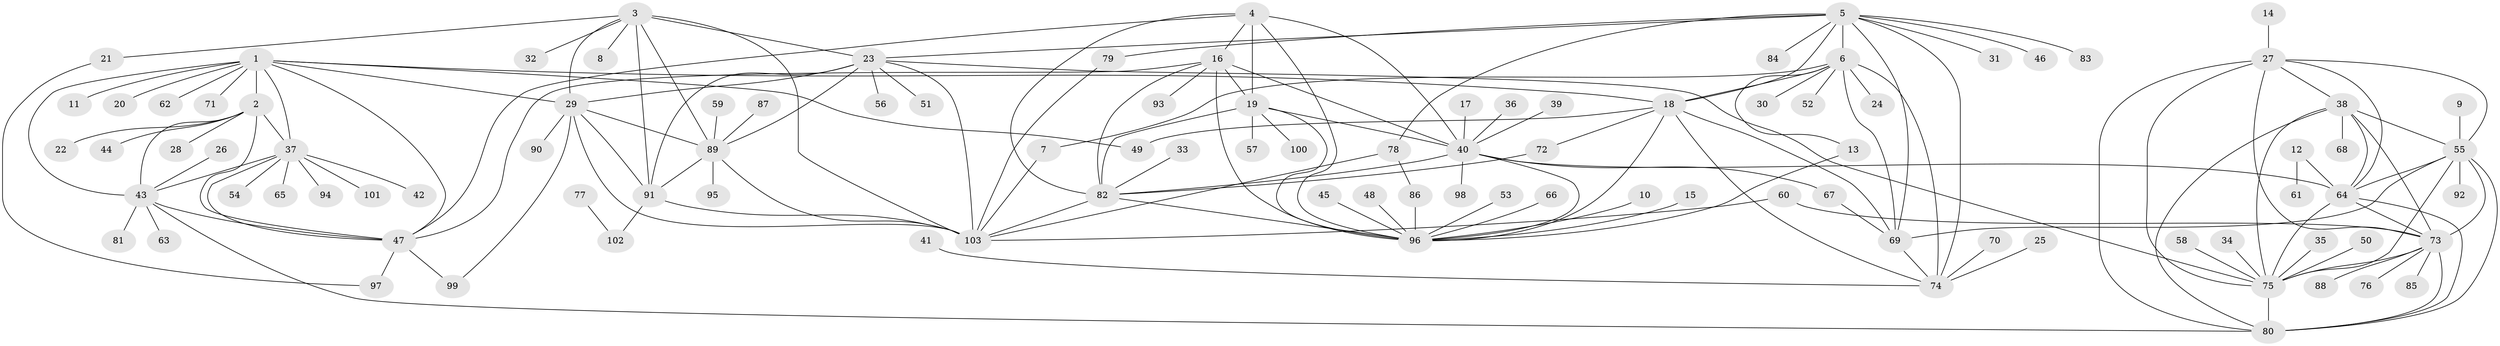 // original degree distribution, {6: 0.02054794520547945, 10: 0.0410958904109589, 11: 0.04794520547945205, 9: 0.03424657534246575, 12: 0.02054794520547945, 8: 0.04794520547945205, 7: 0.0136986301369863, 13: 0.00684931506849315, 16: 0.00684931506849315, 2: 0.1643835616438356, 1: 0.5753424657534246, 3: 0.02054794520547945}
// Generated by graph-tools (version 1.1) at 2025/37/03/04/25 23:37:45]
// undirected, 103 vertices, 167 edges
graph export_dot {
  node [color=gray90,style=filled];
  1;
  2;
  3;
  4;
  5;
  6;
  7;
  8;
  9;
  10;
  11;
  12;
  13;
  14;
  15;
  16;
  17;
  18;
  19;
  20;
  21;
  22;
  23;
  24;
  25;
  26;
  27;
  28;
  29;
  30;
  31;
  32;
  33;
  34;
  35;
  36;
  37;
  38;
  39;
  40;
  41;
  42;
  43;
  44;
  45;
  46;
  47;
  48;
  49;
  50;
  51;
  52;
  53;
  54;
  55;
  56;
  57;
  58;
  59;
  60;
  61;
  62;
  63;
  64;
  65;
  66;
  67;
  68;
  69;
  70;
  71;
  72;
  73;
  74;
  75;
  76;
  77;
  78;
  79;
  80;
  81;
  82;
  83;
  84;
  85;
  86;
  87;
  88;
  89;
  90;
  91;
  92;
  93;
  94;
  95;
  96;
  97;
  98;
  99;
  100;
  101;
  102;
  103;
  1 -- 2 [weight=4.0];
  1 -- 11 [weight=1.0];
  1 -- 18 [weight=1.0];
  1 -- 20 [weight=1.0];
  1 -- 29 [weight=1.0];
  1 -- 37 [weight=2.0];
  1 -- 43 [weight=2.0];
  1 -- 47 [weight=2.0];
  1 -- 49 [weight=1.0];
  1 -- 62 [weight=1.0];
  1 -- 71 [weight=1.0];
  2 -- 22 [weight=1.0];
  2 -- 28 [weight=1.0];
  2 -- 37 [weight=2.0];
  2 -- 43 [weight=2.0];
  2 -- 44 [weight=1.0];
  2 -- 47 [weight=2.0];
  3 -- 8 [weight=1.0];
  3 -- 21 [weight=1.0];
  3 -- 23 [weight=2.0];
  3 -- 29 [weight=2.0];
  3 -- 32 [weight=1.0];
  3 -- 89 [weight=2.0];
  3 -- 91 [weight=2.0];
  3 -- 103 [weight=2.0];
  4 -- 16 [weight=2.0];
  4 -- 19 [weight=2.0];
  4 -- 40 [weight=2.0];
  4 -- 47 [weight=1.0];
  4 -- 82 [weight=2.0];
  4 -- 96 [weight=2.0];
  5 -- 6 [weight=4.0];
  5 -- 18 [weight=2.0];
  5 -- 23 [weight=1.0];
  5 -- 31 [weight=1.0];
  5 -- 46 [weight=1.0];
  5 -- 69 [weight=2.0];
  5 -- 74 [weight=2.0];
  5 -- 78 [weight=1.0];
  5 -- 79 [weight=1.0];
  5 -- 83 [weight=1.0];
  5 -- 84 [weight=1.0];
  6 -- 7 [weight=1.0];
  6 -- 13 [weight=1.0];
  6 -- 18 [weight=2.0];
  6 -- 24 [weight=1.0];
  6 -- 30 [weight=1.0];
  6 -- 52 [weight=1.0];
  6 -- 69 [weight=2.0];
  6 -- 74 [weight=2.0];
  7 -- 103 [weight=1.0];
  9 -- 55 [weight=1.0];
  10 -- 96 [weight=1.0];
  12 -- 61 [weight=1.0];
  12 -- 64 [weight=1.0];
  13 -- 96 [weight=1.0];
  14 -- 27 [weight=1.0];
  15 -- 96 [weight=1.0];
  16 -- 19 [weight=1.0];
  16 -- 40 [weight=1.0];
  16 -- 47 [weight=1.0];
  16 -- 82 [weight=1.0];
  16 -- 93 [weight=1.0];
  16 -- 96 [weight=1.0];
  17 -- 40 [weight=1.0];
  18 -- 49 [weight=1.0];
  18 -- 69 [weight=1.0];
  18 -- 72 [weight=1.0];
  18 -- 74 [weight=1.0];
  18 -- 96 [weight=1.0];
  19 -- 40 [weight=1.0];
  19 -- 57 [weight=1.0];
  19 -- 82 [weight=1.0];
  19 -- 96 [weight=1.0];
  19 -- 100 [weight=1.0];
  21 -- 97 [weight=1.0];
  23 -- 29 [weight=1.0];
  23 -- 51 [weight=1.0];
  23 -- 56 [weight=1.0];
  23 -- 75 [weight=1.0];
  23 -- 89 [weight=1.0];
  23 -- 91 [weight=1.0];
  23 -- 103 [weight=1.0];
  25 -- 74 [weight=1.0];
  26 -- 43 [weight=1.0];
  27 -- 38 [weight=1.0];
  27 -- 55 [weight=1.0];
  27 -- 64 [weight=1.0];
  27 -- 73 [weight=1.0];
  27 -- 75 [weight=1.0];
  27 -- 80 [weight=1.0];
  29 -- 89 [weight=1.0];
  29 -- 90 [weight=1.0];
  29 -- 91 [weight=1.0];
  29 -- 99 [weight=1.0];
  29 -- 103 [weight=1.0];
  33 -- 82 [weight=1.0];
  34 -- 75 [weight=1.0];
  35 -- 75 [weight=1.0];
  36 -- 40 [weight=1.0];
  37 -- 42 [weight=1.0];
  37 -- 43 [weight=1.0];
  37 -- 47 [weight=1.0];
  37 -- 54 [weight=1.0];
  37 -- 65 [weight=1.0];
  37 -- 94 [weight=1.0];
  37 -- 101 [weight=1.0];
  38 -- 55 [weight=1.0];
  38 -- 64 [weight=1.0];
  38 -- 68 [weight=1.0];
  38 -- 73 [weight=1.0];
  38 -- 75 [weight=1.0];
  38 -- 80 [weight=1.0];
  39 -- 40 [weight=1.0];
  40 -- 64 [weight=1.0];
  40 -- 67 [weight=1.0];
  40 -- 82 [weight=1.0];
  40 -- 96 [weight=1.0];
  40 -- 98 [weight=1.0];
  41 -- 74 [weight=1.0];
  43 -- 47 [weight=1.0];
  43 -- 63 [weight=1.0];
  43 -- 80 [weight=1.0];
  43 -- 81 [weight=1.0];
  45 -- 96 [weight=1.0];
  47 -- 97 [weight=1.0];
  47 -- 99 [weight=1.0];
  48 -- 96 [weight=1.0];
  50 -- 75 [weight=1.0];
  53 -- 96 [weight=1.0];
  55 -- 64 [weight=1.0];
  55 -- 69 [weight=1.0];
  55 -- 73 [weight=1.0];
  55 -- 75 [weight=1.0];
  55 -- 80 [weight=1.0];
  55 -- 92 [weight=1.0];
  58 -- 75 [weight=1.0];
  59 -- 89 [weight=1.0];
  60 -- 73 [weight=1.0];
  60 -- 103 [weight=1.0];
  64 -- 73 [weight=1.0];
  64 -- 75 [weight=1.0];
  64 -- 80 [weight=1.0];
  66 -- 96 [weight=1.0];
  67 -- 69 [weight=1.0];
  69 -- 74 [weight=1.0];
  70 -- 74 [weight=1.0];
  72 -- 82 [weight=1.0];
  73 -- 75 [weight=1.0];
  73 -- 76 [weight=1.0];
  73 -- 80 [weight=1.0];
  73 -- 85 [weight=1.0];
  73 -- 88 [weight=1.0];
  75 -- 80 [weight=1.0];
  77 -- 102 [weight=1.0];
  78 -- 86 [weight=1.0];
  78 -- 103 [weight=1.0];
  79 -- 103 [weight=1.0];
  82 -- 96 [weight=1.0];
  82 -- 103 [weight=1.0];
  86 -- 96 [weight=1.0];
  87 -- 89 [weight=1.0];
  89 -- 91 [weight=1.0];
  89 -- 95 [weight=1.0];
  89 -- 103 [weight=1.0];
  91 -- 102 [weight=1.0];
  91 -- 103 [weight=1.0];
}
